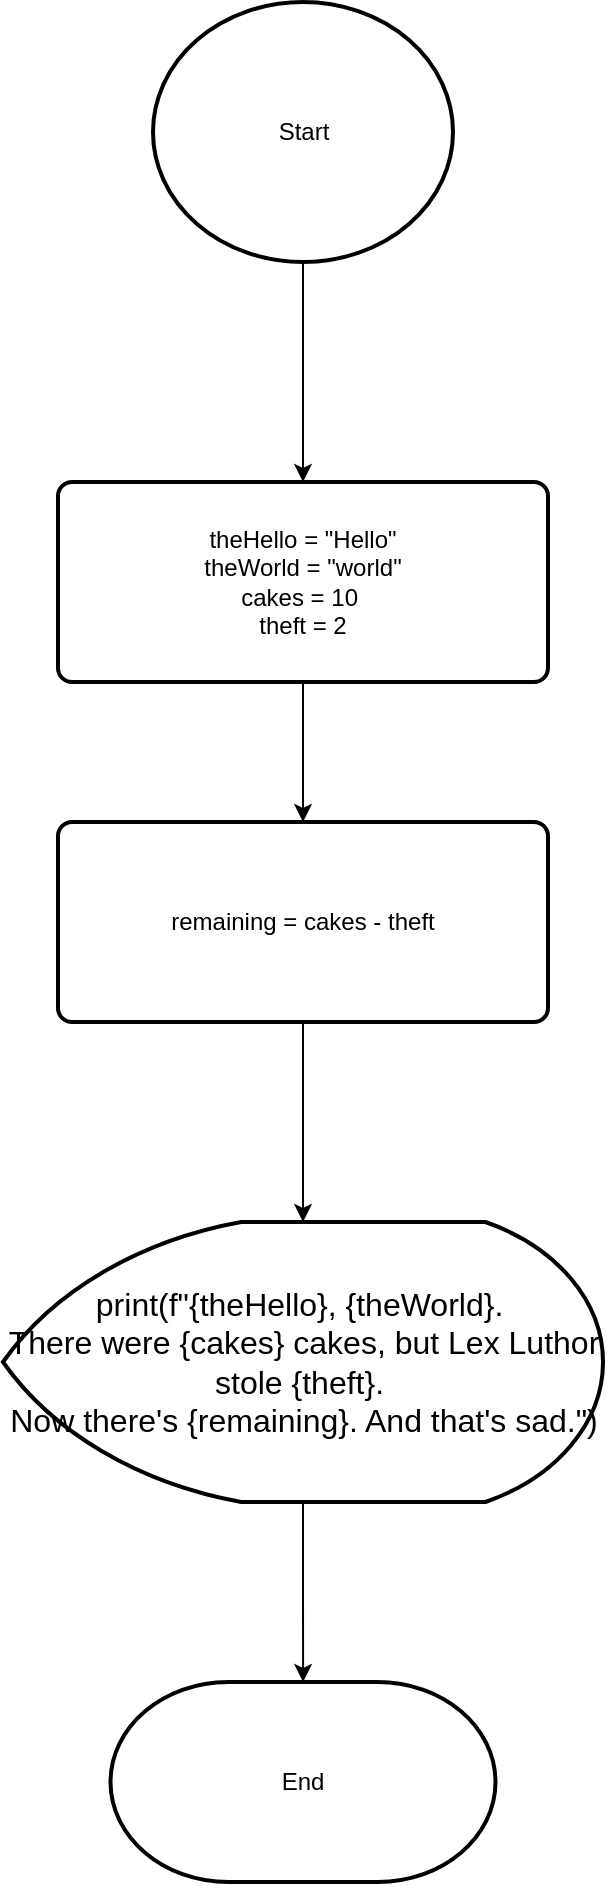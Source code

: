 <mxfile version="26.0.16">
  <diagram name="Page-1" id="8Mm_iXsa-Amp2MgVel0e">
    <mxGraphModel dx="753" dy="1263" grid="1" gridSize="10" guides="1" tooltips="1" connect="1" arrows="1" fold="1" page="1" pageScale="1" pageWidth="850" pageHeight="1100" math="0" shadow="0">
      <root>
        <mxCell id="0" />
        <mxCell id="1" parent="0" />
        <mxCell id="rN_336H2mKI2FQleMMrD-4" value="End" style="strokeWidth=2;html=1;shape=mxgraph.flowchart.terminator;whiteSpace=wrap;" vertex="1" parent="1">
          <mxGeometry x="236.25" y="890" width="192.5" height="100" as="geometry" />
        </mxCell>
        <mxCell id="rN_336H2mKI2FQleMMrD-14" value="" style="edgeStyle=orthogonalEdgeStyle;rounded=0;orthogonalLoop=1;jettySize=auto;html=1;" edge="1" parent="1" source="rN_336H2mKI2FQleMMrD-8" target="rN_336H2mKI2FQleMMrD-9">
          <mxGeometry relative="1" as="geometry" />
        </mxCell>
        <mxCell id="rN_336H2mKI2FQleMMrD-8" value="Start" style="strokeWidth=2;html=1;shape=mxgraph.flowchart.start_2;whiteSpace=wrap;" vertex="1" parent="1">
          <mxGeometry x="257.5" y="50" width="150" height="130" as="geometry" />
        </mxCell>
        <mxCell id="rN_336H2mKI2FQleMMrD-15" value="" style="edgeStyle=orthogonalEdgeStyle;rounded=0;orthogonalLoop=1;jettySize=auto;html=1;" edge="1" parent="1" source="rN_336H2mKI2FQleMMrD-9" target="rN_336H2mKI2FQleMMrD-11">
          <mxGeometry relative="1" as="geometry" />
        </mxCell>
        <mxCell id="rN_336H2mKI2FQleMMrD-9" value="theHello = &quot;Hello&quot;&lt;div&gt;theWorld = &quot;world&quot;&lt;/div&gt;&lt;div&gt;cakes = 10&amp;nbsp;&lt;/div&gt;&lt;div&gt;theft = 2&lt;/div&gt;" style="rounded=1;whiteSpace=wrap;html=1;absoluteArcSize=1;arcSize=14;strokeWidth=2;" vertex="1" parent="1">
          <mxGeometry x="210" y="290" width="245" height="100" as="geometry" />
        </mxCell>
        <mxCell id="rN_336H2mKI2FQleMMrD-16" value="" style="edgeStyle=orthogonalEdgeStyle;rounded=0;orthogonalLoop=1;jettySize=auto;html=1;" edge="1" parent="1" source="rN_336H2mKI2FQleMMrD-11" target="rN_336H2mKI2FQleMMrD-13">
          <mxGeometry relative="1" as="geometry" />
        </mxCell>
        <mxCell id="rN_336H2mKI2FQleMMrD-11" value="remaining = cakes - theft" style="rounded=1;whiteSpace=wrap;html=1;absoluteArcSize=1;arcSize=14;strokeWidth=2;" vertex="1" parent="1">
          <mxGeometry x="210" y="460" width="245" height="100" as="geometry" />
        </mxCell>
        <mxCell id="rN_336H2mKI2FQleMMrD-17" value="" style="edgeStyle=orthogonalEdgeStyle;rounded=0;orthogonalLoop=1;jettySize=auto;html=1;" edge="1" parent="1" source="rN_336H2mKI2FQleMMrD-13" target="rN_336H2mKI2FQleMMrD-4">
          <mxGeometry relative="1" as="geometry" />
        </mxCell>
        <mxCell id="rN_336H2mKI2FQleMMrD-13" value="&lt;span style=&quot;font-size: medium;&quot;&gt;print(f&quot;{theHello}, {theWorld}.&amp;nbsp;&lt;/span&gt;&lt;div&gt;&lt;span style=&quot;font-size: medium;&quot;&gt;There were {cakes} cakes, but Lex Luthor stole {theft}.&amp;nbsp;&lt;/span&gt;&lt;/div&gt;&lt;div&gt;&lt;span style=&quot;font-size: medium;&quot;&gt;Now there&#39;s {remaining}. And that&#39;s sad.&quot;)&lt;/span&gt;&lt;/div&gt;" style="strokeWidth=2;html=1;shape=mxgraph.flowchart.display;whiteSpace=wrap;align=center;" vertex="1" parent="1">
          <mxGeometry x="182.5" y="660" width="300" height="140" as="geometry" />
        </mxCell>
      </root>
    </mxGraphModel>
  </diagram>
</mxfile>
